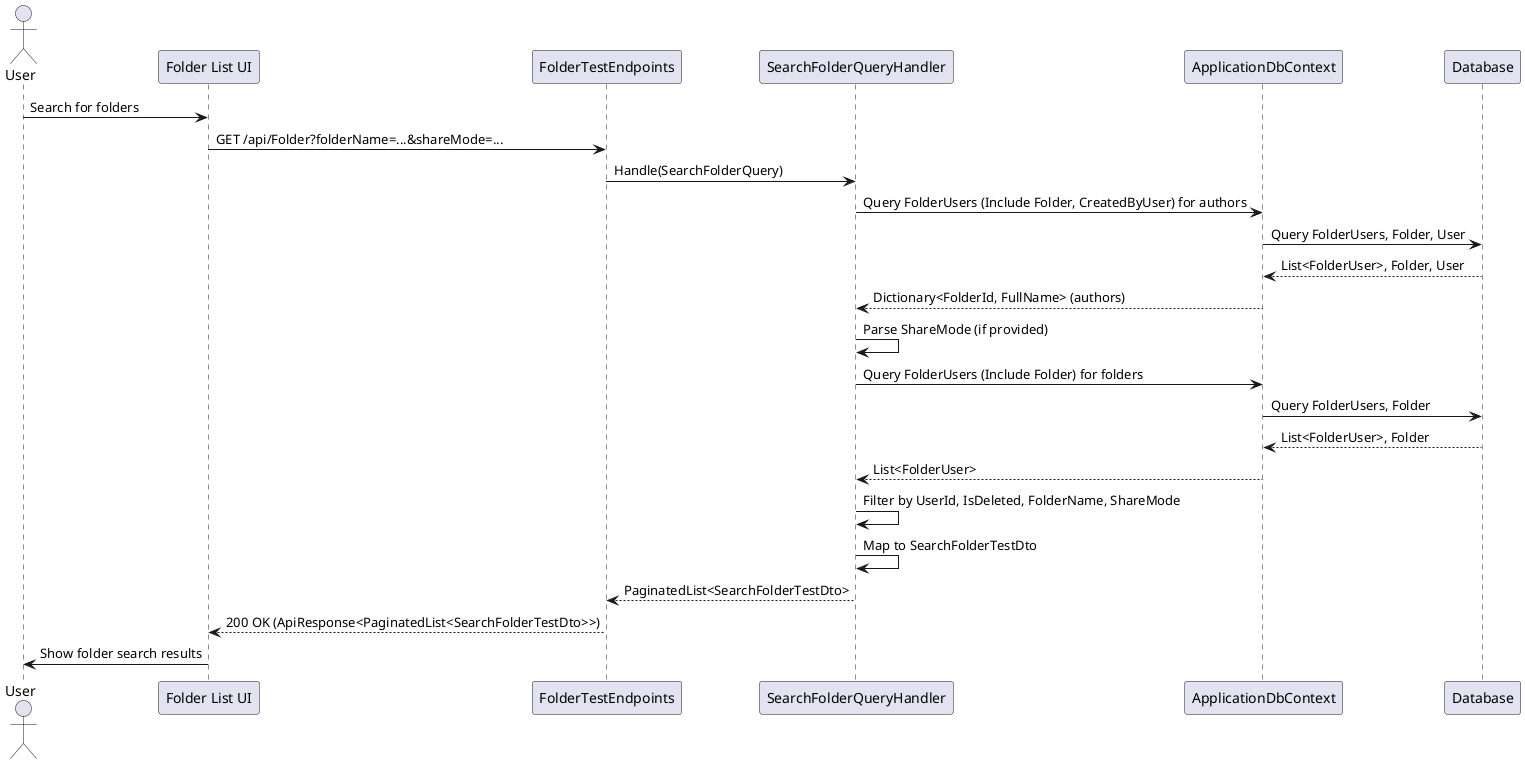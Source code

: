 @startuml
actor User
participant "Folder List UI" as UI
participant FolderTestEndpoints
participant SearchFolderQueryHandler as Handler
participant ApplicationDbContext
participant Database

User -> UI : Search for folders
UI -> FolderTestEndpoints : GET /api/Folder?folderName=...&shareMode=...
FolderTestEndpoints -> Handler : Handle(SearchFolderQuery)
Handler -> ApplicationDbContext : Query FolderUsers (Include Folder, CreatedByUser) for authors
ApplicationDbContext -> Database : Query FolderUsers, Folder, User
Database --> ApplicationDbContext : List<FolderUser>, Folder, User
ApplicationDbContext --> Handler : Dictionary<FolderId, FullName> (authors)
Handler -> Handler : Parse ShareMode (if provided)
Handler -> ApplicationDbContext : Query FolderUsers (Include Folder) for folders
ApplicationDbContext -> Database : Query FolderUsers, Folder
Database --> ApplicationDbContext : List<FolderUser>, Folder
ApplicationDbContext --> Handler : List<FolderUser>
Handler -> Handler : Filter by UserId, IsDeleted, FolderName, ShareMode
Handler -> Handler : Map to SearchFolderTestDto
Handler --> FolderTestEndpoints : PaginatedList<SearchFolderTestDto>
FolderTestEndpoints --> UI : 200 OK (ApiResponse<PaginatedList<SearchFolderTestDto>>)
UI -> User : Show folder search results

@enduml